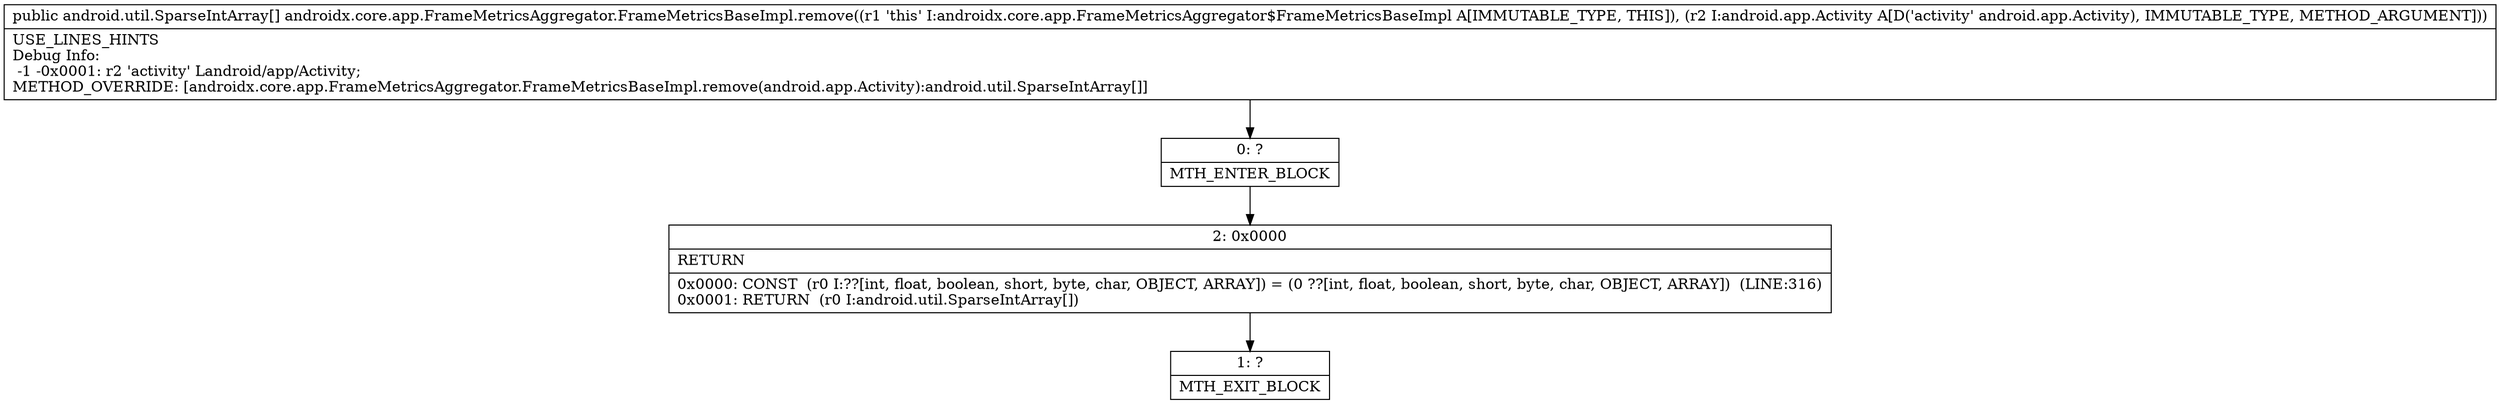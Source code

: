 digraph "CFG forandroidx.core.app.FrameMetricsAggregator.FrameMetricsBaseImpl.remove(Landroid\/app\/Activity;)[Landroid\/util\/SparseIntArray;" {
Node_0 [shape=record,label="{0\:\ ?|MTH_ENTER_BLOCK\l}"];
Node_2 [shape=record,label="{2\:\ 0x0000|RETURN\l|0x0000: CONST  (r0 I:??[int, float, boolean, short, byte, char, OBJECT, ARRAY]) = (0 ??[int, float, boolean, short, byte, char, OBJECT, ARRAY])  (LINE:316)\l0x0001: RETURN  (r0 I:android.util.SparseIntArray[]) \l}"];
Node_1 [shape=record,label="{1\:\ ?|MTH_EXIT_BLOCK\l}"];
MethodNode[shape=record,label="{public android.util.SparseIntArray[] androidx.core.app.FrameMetricsAggregator.FrameMetricsBaseImpl.remove((r1 'this' I:androidx.core.app.FrameMetricsAggregator$FrameMetricsBaseImpl A[IMMUTABLE_TYPE, THIS]), (r2 I:android.app.Activity A[D('activity' android.app.Activity), IMMUTABLE_TYPE, METHOD_ARGUMENT]))  | USE_LINES_HINTS\lDebug Info:\l  \-1 \-0x0001: r2 'activity' Landroid\/app\/Activity;\lMETHOD_OVERRIDE: [androidx.core.app.FrameMetricsAggregator.FrameMetricsBaseImpl.remove(android.app.Activity):android.util.SparseIntArray[]]\l}"];
MethodNode -> Node_0;Node_0 -> Node_2;
Node_2 -> Node_1;
}

